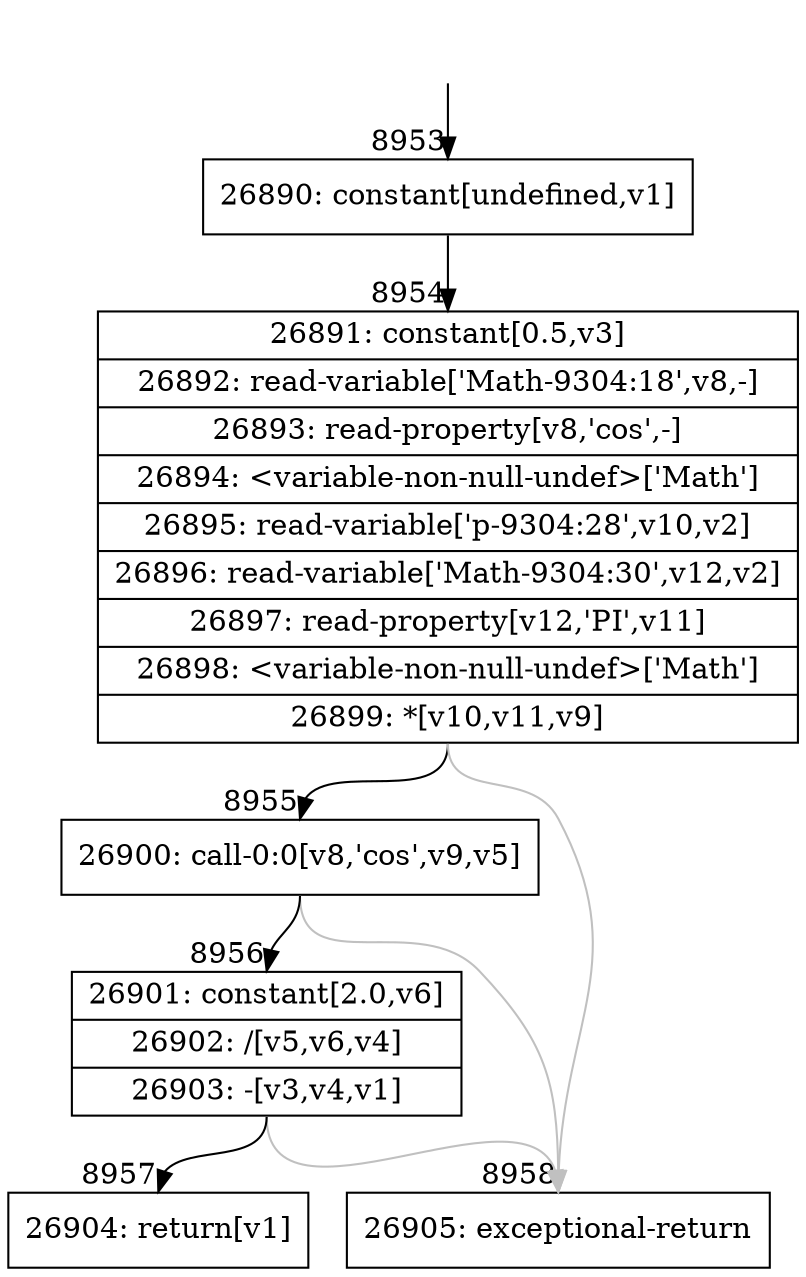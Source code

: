 digraph {
rankdir="TD"
BB_entry557[shape=none,label=""];
BB_entry557 -> BB8953 [tailport=s, headport=n, headlabel="    8953"]
BB8953 [shape=record label="{26890: constant[undefined,v1]}" ] 
BB8953 -> BB8954 [tailport=s, headport=n, headlabel="      8954"]
BB8954 [shape=record label="{26891: constant[0.5,v3]|26892: read-variable['Math-9304:18',v8,-]|26893: read-property[v8,'cos',-]|26894: \<variable-non-null-undef\>['Math']|26895: read-variable['p-9304:28',v10,v2]|26896: read-variable['Math-9304:30',v12,v2]|26897: read-property[v12,'PI',v11]|26898: \<variable-non-null-undef\>['Math']|26899: *[v10,v11,v9]}" ] 
BB8954 -> BB8955 [tailport=s, headport=n, headlabel="      8955"]
BB8954 -> BB8958 [tailport=s, headport=n, color=gray, headlabel="      8958"]
BB8955 [shape=record label="{26900: call-0:0[v8,'cos',v9,v5]}" ] 
BB8955 -> BB8956 [tailport=s, headport=n, headlabel="      8956"]
BB8955 -> BB8958 [tailport=s, headport=n, color=gray]
BB8956 [shape=record label="{26901: constant[2.0,v6]|26902: /[v5,v6,v4]|26903: -[v3,v4,v1]}" ] 
BB8956 -> BB8957 [tailport=s, headport=n, headlabel="      8957"]
BB8956 -> BB8958 [tailport=s, headport=n, color=gray]
BB8957 [shape=record label="{26904: return[v1]}" ] 
BB8958 [shape=record label="{26905: exceptional-return}" ] 
}
